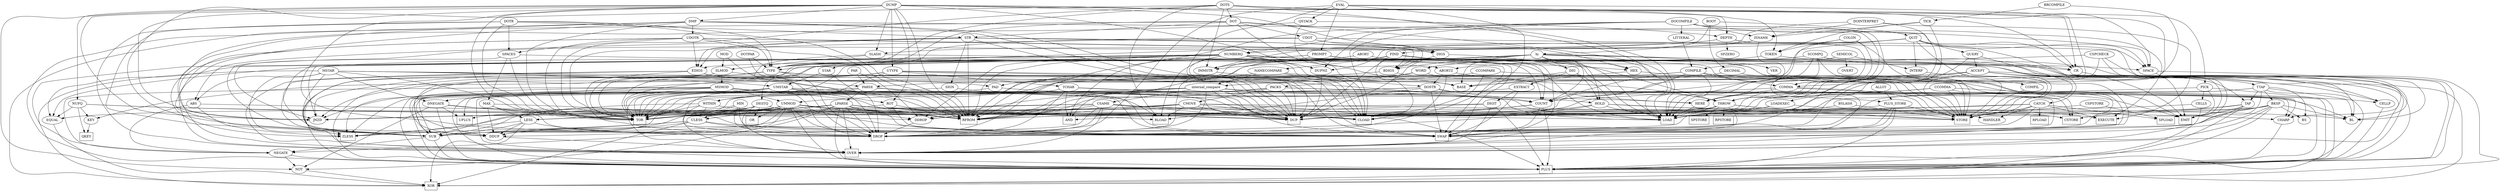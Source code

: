 strict digraph words {
"EXECUTE" [shape=box]
"STORE" [shape=box]
"CSTORE" [shape=box]
"LOAD" [shape=box]
"CLOAD" [shape=box]
"RFROM" [shape=box]
"TOR" [shape=box]
"RLOAD" [shape=box]
"SPLOAD" [shape=box]
"SPSTORE" [shape=box]
"RPLOAD" [shape=box]
"RPSTORE" [shape=box]
"DUP" [shape=box]
"OVER" [shape=box]
"SWAP" [shape=box]
"DROP" [shape=box]
"UPLUS" [shape=box]
"PLUS" [shape=box]
"XOR" [shape=box]
"AND" [shape=box]
"OR" [shape=box]
"ZLESS" [shape=box]
"EMIT" [shape=box]
"QKEY" [shape=box]
"KEY" -> "QKEY"
"NUFQ" -> "QKEY"
"NUFQ" -> "DUP"
"NUFQ" -> "DDROP"
"NUFQ" -> "KEY"
"NUFQ" -> "EQUAL"
"DEPTH" -> "SPLOAD"
"DEPTH" -> "SPZERO"
"DEPTH" -> "SWAP"
"DEPTH" -> "SUB"
"DEPTH" -> "SLASH"
"PICK" -> "PLUS"
"PICK" -> "CELLS"
"PICK" -> "SPLOAD"
"PICK" -> "LOAD"
"LOADEXEC" -> "LOAD"
"LOADEXEC" -> "DUP"
"LOADEXEC" -> "EXECUTE"
"DDUP" -> "OVER"
"DDROP" -> "DROP"
"DUPNZ" -> "DUP"
"ROT" -> "TOR"
"ROT" -> "SWAP"
"ROT" -> "RFROM"
"NOT" -> "XOR"
"NEGATE" -> "NOT"
"NEGATE" -> "PLUS"
"DNEGATE" -> "NOT"
"DNEGATE" -> "TOR"
"DNEGATE" -> "UPLUS"
"DNEGATE" -> "RFROM"
"DNEGATE" -> "PLUS"
"SUB" -> "NEGATE"
"SUB" -> "PLUS"
"ABS" -> "DUP"
"ABS" -> "ZLESS"
"ABS" -> "NEGATE"
"UMSTAR" -> "SWAP"
"UMSTAR" -> "TOR"
"UMSTAR" -> "DUP"
"UMSTAR" -> "UPLUS"
"UMSTAR" -> "RFROM"
"UMSTAR" -> "PLUS"
"UMSTAR" -> "OVER"
"UMSTAR" -> "JNZD"
"UMSTAR" -> "ROT"
"UMSTAR" -> "DROP"
"STAR" -> "UMSTAR"
"STAR" -> "DROP"
"MSTAR" -> "DDUP"
"MSTAR" -> "XOR"
"MSTAR" -> "ZLESS"
"MSTAR" -> "TOR"
"MSTAR" -> "ABS"
"MSTAR" -> "SWAP"
"MSTAR" -> "UMSTAR"
"MSTAR" -> "RFROM"
"MSTAR" -> "DNEGATE"
"UMMOD" -> "DDUP"
"UMMOD" -> "ULESS"
"UMMOD" -> "NEGATE"
"UMMOD" -> "TOR"
"UMMOD" -> "DUP"
"UMMOD" -> "UPLUS"
"UMMOD" -> "RFROM"
"UMMOD" -> "PLUS"
"UMMOD" -> "RLOAD"
"UMMOD" -> "SWAP"
"UMMOD" -> "OR"
"UMMOD" -> "DROP"
"UMMOD" -> "JNZD"
"UMMOD" -> "DDROP"
"MSMOD" -> "DUP"
"MSMOD" -> "ZLESS"
"MSMOD" -> "TOR"
"MSMOD" -> "NEGATE"
"MSMOD" -> "DNEGATE"
"MSMOD" -> "RFROM"
"MSMOD" -> "RLOAD"
"MSMOD" -> "PLUS"
"MSMOD" -> "UMMOD"
"MSMOD" -> "SWAP"
"SLMOD" -> "OVER"
"SLMOD" -> "ZLESS"
"SLMOD" -> "SWAP"
"SLMOD" -> "MSMOD"
"MOD" -> "SLMOD"
"MOD" -> "DROP"
"SLASH" -> "SLMOD"
"SLASH" -> "SWAP"
"SLASH" -> "DROP"
"CELLP" -> "PLUS"
"CHARP" -> "PLUS"
"CELLS" -> "DUP"
"CELLS" -> "PLUS"
"ULESS" -> "DDUP"
"ULESS" -> "XOR"
"ULESS" -> "ZLESS"
"ULESS" -> "SWAP"
"ULESS" -> "DROP"
"ULESS" -> "SUB"
"LESS" -> "DDUP"
"LESS" -> "XOR"
"LESS" -> "ZLESS"
"LESS" -> "DROP"
"LESS" -> "SUB"
"MAX" -> "DDUP"
"MAX" -> "LESS"
"MAX" -> "SWAP"
"MAX" -> "DROP"
"MIN" -> "DDUP"
"MIN" -> "SWAP"
"MIN" -> "LESS"
"MIN" -> "DROP"
"WITHIN" -> "OVER"
"WITHIN" -> "SUB"
"WITHIN" -> "TOR"
"WITHIN" -> "RFROM"
"WITHIN" -> "ULESS"
"EQUAL" -> "XOR"
"COUNT" -> "DUP"
"COUNT" -> "PLUS"
"COUNT" -> "SWAP"
"COUNT" -> "CLOAD"
"CMOVE" -> "TOR"
"CMOVE" -> "DUP"
"CMOVE" -> "CLOAD"
"CMOVE" -> "RLOAD"
"CMOVE" -> "CSTORE"
"CMOVE" -> "PLUS"
"CMOVE" -> "RFROM"
"CMOVE" -> "JNZD"
"CMOVE" -> "DDROP"
"PACKS" -> "DUP"
"PACKS" -> "TOR"
"PACKS" -> "DDUP"
"PACKS" -> "CSTORE"
"PACKS" -> "PLUS"
"PACKS" -> "SWAP"
"PACKS" -> "CMOVE"
"PACKS" -> "RFROM"
"CSAME" -> "TOR"
"CSAME" -> "OVER"
"CSAME" -> "CLOAD"
"CSAME" -> "SUB"
"CSAME" -> "DUP"
"CSAME" -> "RFROM"
"CSAME" -> "DROP"
"CSAME" -> "DDROP"
"CSAME" -> "CHARP"
"CSAME" -> "JNZD"
"internal_compare" -> "SUB"
"internal_compare" -> "DUP"
"internal_compare" -> "TOR"
"internal_compare" -> "DDROP"
"internal_compare" -> "RFROM"
"internal_compare" -> "DROP"
"internal_compare" -> "COUNT"
"internal_compare" -> "CHARP"
"internal_compare" -> "SWAP"
"internal_compare" -> "CSAME"
"CCOMPARE" -> "OVER"
"CCOMPARE" -> "CLOAD"
"CCOMPARE" -> "internal_compare"
"NAMECOMPARE" -> "OVER"
"NAMECOMPARE" -> "CLOAD"
"NAMECOMPARE" -> "AND"
"NAMECOMPARE" -> "internal_compare"
"DOSTR" -> "RFROM"
"DOSTR" -> "RLOAD"
"DOSTR" -> "COUNT"
"DOSTR" -> "PLUS"
"DOSTR" -> "TOR"
"DOSTR" -> "SWAP"
"IMMSTR" -> "DOSTR"
"PAD" -> "HERE"
"PAD" -> "PLUS"
"BDIGS" -> "PAD"
"BDIGS" -> "STORE"
"EDIGS" -> "DROP"
"EDIGS" -> "LOAD"
"EDIGS" -> "PAD"
"EDIGS" -> "OVER"
"EDIGS" -> "SUB"
"HOLD" -> "LOAD"
"HOLD" -> "SUB"
"HOLD" -> "DUP"
"HOLD" -> "STORE"
"HOLD" -> "CSTORE"
"DIGIT" -> "OVER"
"DIGIT" -> "LESS"
"DIGIT" -> "AND"
"DIGIT" -> "PLUS"
"EXTRACT" -> "SWAP"
"EXTRACT" -> "UMMOD"
"EXTRACT" -> "DIGIT"
"DIG" -> "BASE"
"DIG" -> "LOAD"
"DIG" -> "EXTRACT"
"DIG" -> "HOLD"
"DIGS" -> "DIG"
"DIGS" -> "DUP"
"SIGN" -> "ZLESS"
"SIGN" -> "HOLD"
"STR" -> "DUP"
"STR" -> "TOR"
"STR" -> "ABS"
"STR" -> "BDIGS"
"STR" -> "DIGS"
"STR" -> "RFROM"
"STR" -> "SIGN"
"STR" -> "EDIGS"
"UDOTR" -> "TOR"
"UDOTR" -> "BDIGS"
"UDOTR" -> "DIGS"
"UDOTR" -> "EDIGS"
"UDOTR" -> "RFROM"
"UDOTR" -> "OVER"
"UDOTR" -> "SUB"
"UDOTR" -> "SPACES"
"UDOTR" -> "TYPE"
"DOTR" -> "TOR"
"DOTR" -> "STR"
"DOTR" -> "RFROM"
"DOTR" -> "OVER"
"DOTR" -> "SUB"
"DOTR" -> "SPACES"
"DOTR" -> "TYPE"
"UDOT" -> "SPACE"
"UDOT" -> "BDIGS"
"UDOT" -> "DIGS"
"UDOT" -> "EDIGS"
"UDOT" -> "TYPE"
"DOT" -> "BASE"
"DOT" -> "LOAD"
"DOT" -> "XOR"
"DOT" -> "UDOT"
"DOT" -> "SPACE"
"DOT" -> "STR"
"DOT" -> "TYPE"
"HEX" -> "BASE"
"HEX" -> "STORE"
"DECIMAL" -> "BASE"
"DECIMAL" -> "STORE"
"DIGITQ" -> "TOR"
"DIGITQ" -> "SUB"
"DIGITQ" -> "OVER"
"DIGITQ" -> "LESS"
"DIGITQ" -> "DUP"
"DIGITQ" -> "OR"
"DIGITQ" -> "RFROM"
"DIGITQ" -> "ULESS"
"NUMBERQ" -> "BASE"
"NUMBERQ" -> "LOAD"
"NUMBERQ" -> "TOR"
"NUMBERQ" -> "OVER"
"NUMBERQ" -> "COUNT"
"NUMBERQ" -> "CLOAD"
"NUMBERQ" -> "EQUAL"
"NUMBERQ" -> "HEX"
"NUMBERQ" -> "SWAP"
"NUMBERQ" -> "PLUS"
"NUMBERQ" -> "SUB"
"NUMBERQ" -> "RLOAD"
"NUMBERQ" -> "DUPNZ"
"NUMBERQ" -> "DUP"
"NUMBERQ" -> "DIGITQ"
"NUMBERQ" -> "STAR"
"NUMBERQ" -> "RFROM"
"NUMBERQ" -> "JNZD"
"NUMBERQ" -> "DROP"
"NUMBERQ" -> "NEGATE"
"NUMBERQ" -> "DDROP"
"NUMBERQ" -> "STORE"
"HERE" -> "LOAD"
"PLUS_STORE" -> "SWAP"
"PLUS_STORE" -> "OVER"
"PLUS_STORE" -> "LOAD"
"PLUS_STORE" -> "PLUS"
"PLUS_STORE" -> "STORE"
"SPACE" -> "BL"
"SPACE" -> "EMIT"
"SPACES" -> "MAX"
"SPACES" -> "TOR"
"SPACES" -> "SPACE"
"SPACES" -> "JNZD"
"CR" -> "EMIT"
"BKSP" -> "TOR"
"BKSP" -> "OVER"
"BKSP" -> "RFROM"
"BKSP" -> "SWAP"
"BKSP" -> "XOR"
"BKSP" -> "SUB"
"BKSP" -> "BS"
"BKSP" -> "EMIT"
"BKSP" -> "BL"
"TAP" -> "DUP"
"TAP" -> "EMIT"
"TAP" -> "OVER"
"TAP" -> "CSTORE"
"TAP" -> "PLUS"
"TTAP" -> "DUP"
"TTAP" -> "XOR"
"TTAP" -> "BS"
"TTAP" -> "BL"
"TTAP" -> "TAP"
"TTAP" -> "BKSP"
"TTAP" -> "DROP"
"TTAP" -> "SWAP"
"ACCEPT" -> "OVER"
"ACCEPT" -> "PLUS"
"ACCEPT" -> "DDUP"
"ACCEPT" -> "XOR"
"ACCEPT" -> "KEY"
"ACCEPT" -> "DUP"
"ACCEPT" -> "BL"
"ACCEPT" -> "WITHIN"
"ACCEPT" -> "TAP"
"ACCEPT" -> "TTAP"
"ACCEPT" -> "DROP"
"ACCEPT" -> "SUB"
"TYPE" -> "TOR"
"TYPE" -> "DUP"
"TYPE" -> "CLOAD"
"TYPE" -> "EMIT"
"TYPE" -> "PLUS"
"TYPE" -> "JNZD"
"TYPE" -> "DROP"
"TCHAR" -> "AND"
"TCHAR" -> "DUP"
"TCHAR" -> "BL"
"TCHAR" -> "WITHIN"
"TCHAR" -> "DROP"
"LPARSE" -> "STORE"
"LPARSE" -> "OVER"
"LPARSE" -> "TOR"
"LPARSE" -> "DUP"
"LPARSE" -> "SUB"
"LPARSE" -> "LOAD"
"LPARSE" -> "BL"
"LPARSE" -> "EQUAL"
"LPARSE" -> "CLOAD"
"LPARSE" -> "ZLESS"
"LPARSE" -> "NOT"
"LPARSE" -> "PLUS"
"LPARSE" -> "JNZD"
"LPARSE" -> "RFROM"
"LPARSE" -> "DROP"
"LPARSE" -> "SWAP"
"PARSE" -> "TOR"
"PARSE" -> "LOAD"
"PARSE" -> "PLUS"
"PARSE" -> "SUB"
"PARSE" -> "RFROM"
"PARSE" -> "LPARSE"
"PARSE" -> "PLUS_STORE"
"DOTPAR" -> "PARSE"
"DOTPAR" -> "TYPE"
"PAR" -> "PARSE"
"PAR" -> "DDROP"
"BSLASH" -> "LOAD"
"BSLASH" -> "STORE"
"FIND" -> "DUP"
"FIND" -> "LOAD"
"FIND" -> "TOR"
"FIND" -> "CELLP"
"FIND" -> "DDUP"
"FIND" -> "NAMECOMPARE"
"FIND" -> "DROP"
"FIND" -> "RFROM"
"FIND" -> "CLOAD"
"FIND" -> "CHARP"
"FIND" -> "PLUS"
"FIND" -> "SWAP"
"WORD" -> "PARSE"
"WORD" -> "HERE"
"WORD" -> "PACKS"
"TOKEN" -> "BL"
"TOKEN" -> "WORD"
"ISNAME" -> "LOAD"
"ISNAME" -> "FIND"
"CATCH" -> "SPLOAD"
"CATCH" -> "TOR"
"CATCH" -> "HANDLER"
"CATCH" -> "LOAD"
"CATCH" -> "RPLOAD"
"CATCH" -> "STORE"
"CATCH" -> "EXECUTE"
"CATCH" -> "RFROM"
"CATCH" -> "DROP"
"THROW" -> "HANDLER"
"THROW" -> "LOAD"
"THROW" -> "RPSTORE"
"THROW" -> "RFROM"
"THROW" -> "STORE"
"THROW" -> "SWAP"
"THROW" -> "TOR"
"THROW" -> "SPSTORE"
"THROW" -> "DROP"
"ABORT" -> "IMMSTR"
"ABORT" -> "THROW"
"ABORTZ" -> "DOSTR"
"ABORTZ" -> "THROW"
"ABORTZ" -> "DROP"
"INTERP" -> "STORE"
"DOINTERPRET" -> "ISNAME"
"DOINTERPRET" -> "EXECUTE"
"DOINTERPRET" -> "NUMBERQ"
"DOINTERPRET" -> "THROW"
"COMPIL" -> "STORE"
"DOCOMPILE" -> "ISNAME"
"DOCOMPILE" -> "DUPNZ"
"DOCOMPILE" -> "CLOAD"
"DOCOMPILE" -> "AND"
"DOCOMPILE" -> "EXECUTE"
"DOCOMPILE" -> "COMMA"
"DOCOMPILE" -> "NUMBERQ"
"DOCOMPILE" -> "LITTERAL"
"DOCOMPILE" -> "THROW"
"TICK" -> "TOKEN"
"TICK" -> "ISNAME"
"TICK" -> "THROW"
"ALLOT" -> "PLUS_STORE"
"COMMA" -> "HERE"
"COMMA" -> "DUP"
"COMMA" -> "CELLP"
"COMMA" -> "STORE"
"CCOMMA" -> "HERE"
"CCOMMA" -> "DUP"
"CCOMMA" -> "CHARP"
"CCOMMA" -> "STORE"
"CCOMMA" -> "CSTORE"
"BRCOMPILE" -> "TICK"
"BRCOMPILE" -> "COMMA"
"COMPILE" -> "RFROM"
"COMPILE" -> "DUP"
"COMPILE" -> "LOAD"
"COMPILE" -> "COMMA"
"COMPILE" -> "CELLP"
"COMPILE" -> "TOR"
"LITTERAL" -> "COMPILE"
"SCOMPQ" -> "WORD"
"SCOMPQ" -> "COUNT"
"SCOMPQ" -> "PLUS"
"SCOMPQ" -> "HERE"
"SCOMPQ" -> "STORE"
"COLON" -> "LOAD"
"COLON" -> "COMMA"
"COLON" -> "TOKEN"
"COLON" -> "COMPIL"
"SEMICOL" -> "COMPILE"
"SEMICOL" -> "INTERP"
"SEMICOL" -> "OVERT"
"PROMPT" -> "LOAD"
"PROMPT" -> "EQUAL"
"PROMPT" -> "IMMSTR"
"PROMPT" -> "COUNT"
"PROMPT" -> "TYPE"
"PROMPT" -> "CR"
"QSTACK" -> "DEPTH"
"QSTACK" -> "ZLESS"
"QSTACK" -> "ABORTZ"
"EVAL" -> "TOKEN"
"EVAL" -> "DUP"
"EVAL" -> "CLOAD"
"EVAL" -> "LOADEXEC"
"EVAL" -> "QSTACK"
"EVAL" -> "DROP"
"EVAL" -> "PROMPT"
"QUERY" -> "ACCEPT"
"QUERY" -> "STORE"
"QUERY" -> "DROP"
"QUIT" -> "INTERP"
"QUIT" -> "QUERY"
"QUIT" -> "STORE"
"QUIT" -> "CATCH"
"QUIT" -> "DUPNZ"
"QUIT" -> "IMMSTR"
"QUIT" -> "COUNT"
"QUIT" -> "TYPE"
"QUIT" -> "CR"
"UTYPE" -> "TOR"
"UTYPE" -> "DUP"
"UTYPE" -> "CLOAD"
"UTYPE" -> "TCHAR"
"UTYPE" -> "EMIT"
"UTYPE" -> "PLUS"
"UTYPE" -> "JNZD"
"UTYPE" -> "DROP"
"DMP" -> "OVER"
"DMP" -> "UDOTR"
"DMP" -> "SPACE"
"DMP" -> "TOR"
"DMP" -> "DUP"
"DMP" -> "CLOAD"
"DMP" -> "PLUS"
"DMP" -> "JNZD"
"DUMP" -> "BASE"
"DUMP" -> "LOAD"
"DUMP" -> "TOR"
"DUMP" -> "HEX"
"DUMP" -> "SLASH"
"DUMP" -> "CR"
"DUMP" -> "DDUP"
"DUMP" -> "DMP"
"DUMP" -> "ROT"
"DUMP" -> "SPACE"
"DUMP" -> "UTYPE"
"DUMP" -> "NUFQ"
"DUMP" -> "NOT"
"DUMP" -> "JNZD"
"DUMP" -> "RFROM"
"DUMP" -> "DROP"
"DUMP" -> "STORE"
"DOTS" -> "CR"
"DOTS" -> "DEPTH"
"DOTS" -> "TOR"
"DOTS" -> "RLOAD"
"DOTS" -> "PICK"
"DOTS" -> "DOT"
"DOTS" -> "JNZD"
"DOTS" -> "IMMSTR"
"DOTS" -> "COUNT"
"DOTS" -> "TYPE"
"CSPSTORE" -> "SPLOAD"
"CSPSTORE" -> "STORE"
"CSPCHECK" -> "SPLOAD"
"CSPCHECK" -> "LOAD"
"CSPCHECK" -> "XOR"
"CSPCHECK" -> "ABORTZ"
"hi" -> "CR"
"hi" -> "IMMSTR"
"hi" -> "COUNT"
"hi" -> "TYPE"
"hi" -> "BASE"
"hi" -> "LOAD"
"hi" -> "TOR"
"hi" -> "HEX"
"hi" -> "VER"
"hi" -> "BDIGS"
"hi" -> "DIG"
"hi" -> "HOLD"
"hi" -> "EDIGS"
"hi" -> "RFROM"
"hi" -> "STORE"
"BOOT" -> "hi"
"BOOT" -> "DECIMAL"
"BOOT" -> "QUIT"
}
